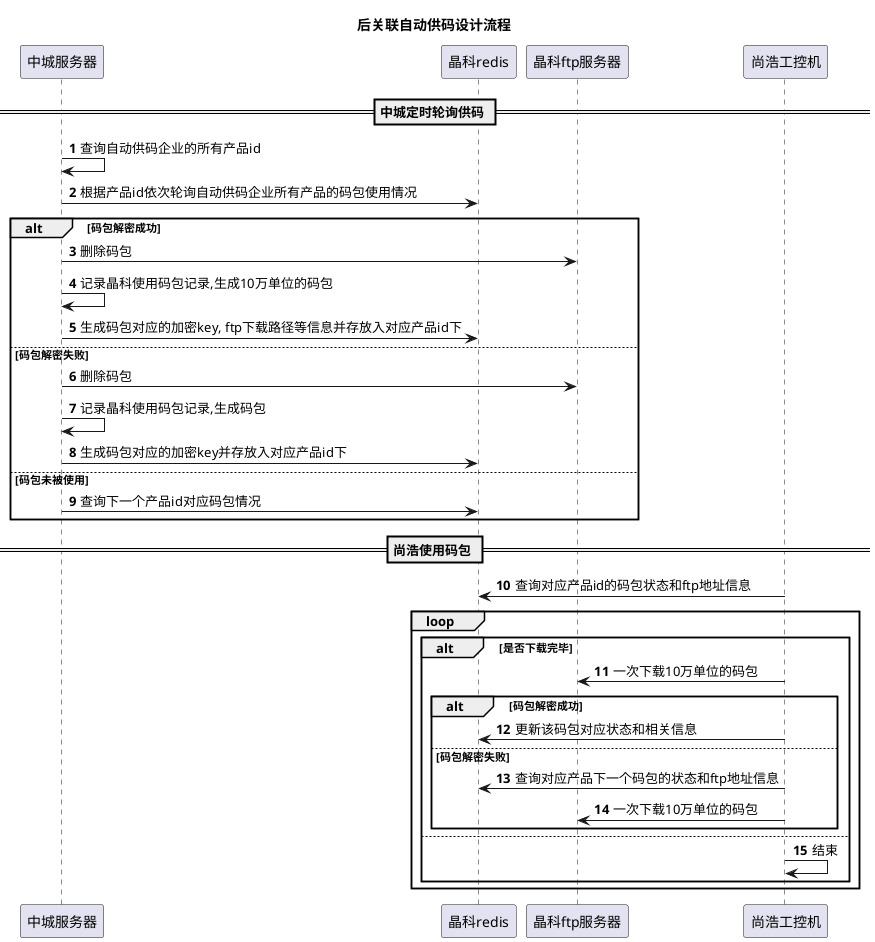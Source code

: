 @startuml

title 后关联自动供码设计流程
autonumber

== 中城定时轮询供码 ==
中城服务器 -> 中城服务器 : 查询自动供码企业的所有产品id
中城服务器 -> 晶科redis : 根据产品id依次轮询自动供码企业所有产品的码包使用情况
alt 码包解密成功
    中城服务器 -> 晶科ftp服务器 : 删除码包
    中城服务器 -> 中城服务器 : 记录晶科使用码包记录,生成10万单位的码包
    中城服务器 -> 晶科redis : 生成码包对应的加密key, ftp下载路径等信息并存放入对应产品id下
else 码包解密失败
    中城服务器 -> 晶科ftp服务器 : 删除码包
    中城服务器 -> 中城服务器 : 记录晶科使用码包记录,生成码包
    中城服务器 -> 晶科redis : 生成码包对应的加密key并存放入对应产品id下
else 码包未被使用
    中城服务器 -> 晶科redis : 查询下一个产品id对应码包情况
end

== 尚浩使用码包 ==
尚浩工控机 -> 晶科redis : 查询对应产品id的码包状态和ftp地址信息
loop
alt 是否下载完毕
    尚浩工控机 -> 晶科ftp服务器 : 一次下载10万单位的码包
    alt 码包解密成功
        尚浩工控机 -> 晶科redis : 更新该码包对应状态和相关信息
    else 码包解密失败
        尚浩工控机 -> 晶科redis : 查询对应产品下一个码包的状态和ftp地址信息
        尚浩工控机 -> 晶科ftp服务器 : 一次下载10万单位的码包
    end
else
    尚浩工控机 -> 尚浩工控机 : 结束
end
end
@enduml


